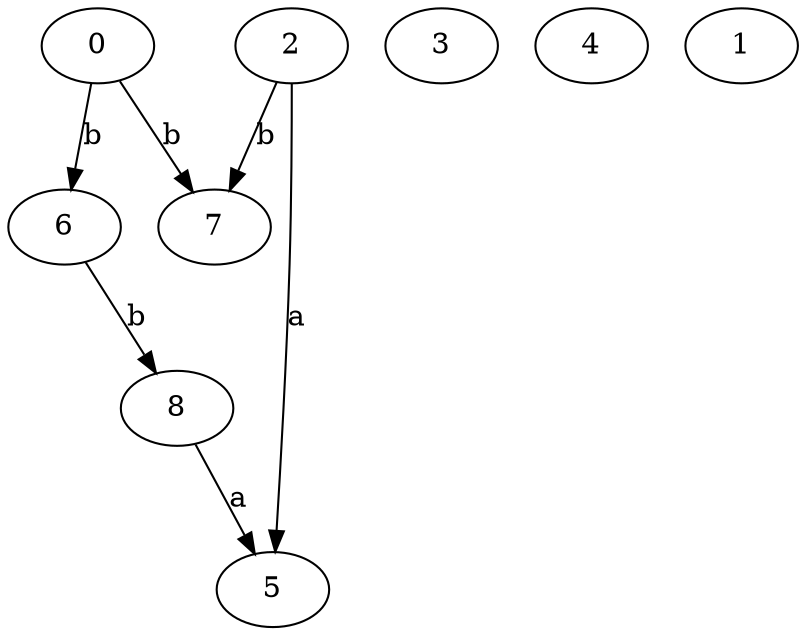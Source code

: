 strict digraph  {
0;
2;
3;
4;
5;
6;
7;
1;
8;
0 -> 6  [label=b];
0 -> 7  [label=b];
2 -> 5  [label=a];
2 -> 7  [label=b];
6 -> 8  [label=b];
8 -> 5  [label=a];
}
